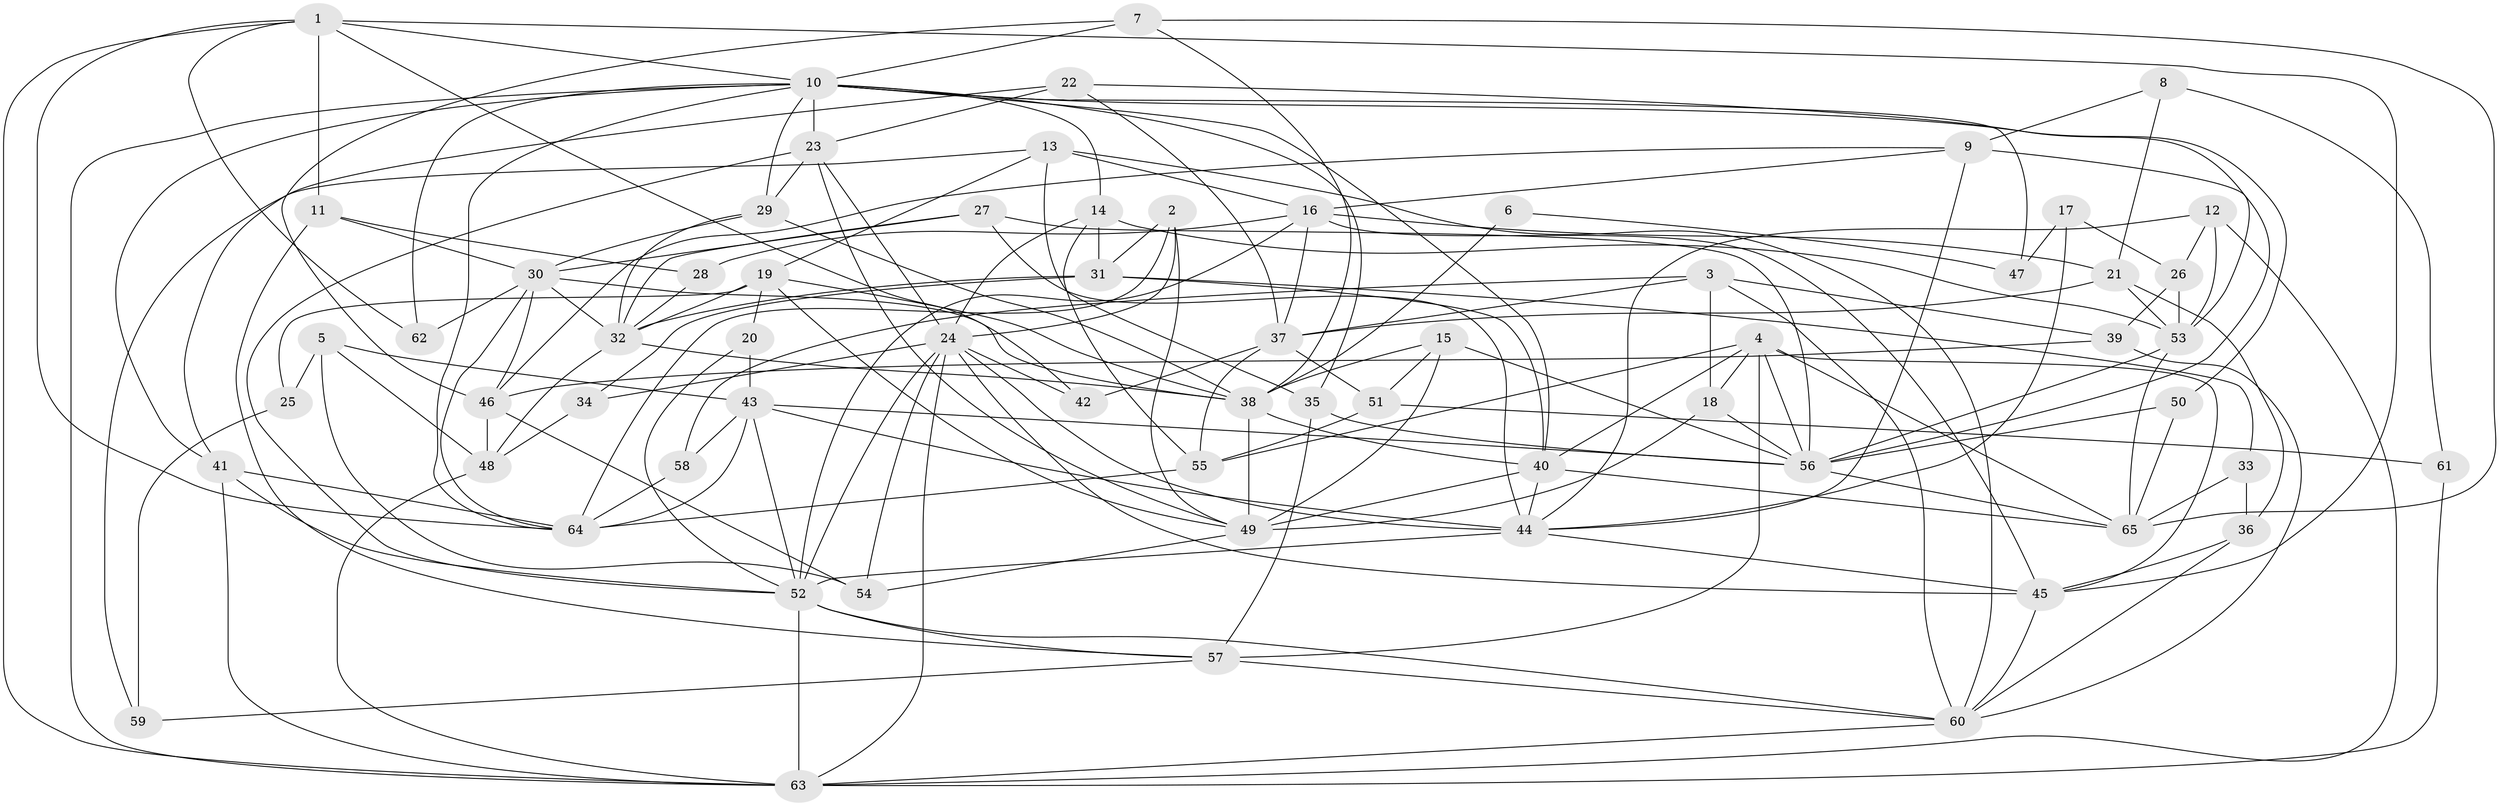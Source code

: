 // original degree distribution, {2: 0.16279069767441862, 5: 0.1937984496124031, 4: 0.2868217054263566, 3: 0.23255813953488372, 7: 0.046511627906976744, 6: 0.046511627906976744, 9: 0.007751937984496124, 8: 0.023255813953488372}
// Generated by graph-tools (version 1.1) at 2025/02/03/09/25 03:02:08]
// undirected, 65 vertices, 176 edges
graph export_dot {
graph [start="1"]
  node [color=gray90,style=filled];
  1;
  2;
  3;
  4;
  5;
  6;
  7;
  8;
  9;
  10;
  11;
  12;
  13;
  14;
  15;
  16;
  17;
  18;
  19;
  20;
  21;
  22;
  23;
  24;
  25;
  26;
  27;
  28;
  29;
  30;
  31;
  32;
  33;
  34;
  35;
  36;
  37;
  38;
  39;
  40;
  41;
  42;
  43;
  44;
  45;
  46;
  47;
  48;
  49;
  50;
  51;
  52;
  53;
  54;
  55;
  56;
  57;
  58;
  59;
  60;
  61;
  62;
  63;
  64;
  65;
  1 -- 10 [weight=1.0];
  1 -- 11 [weight=2.0];
  1 -- 42 [weight=1.0];
  1 -- 45 [weight=1.0];
  1 -- 62 [weight=1.0];
  1 -- 63 [weight=1.0];
  1 -- 64 [weight=1.0];
  2 -- 24 [weight=1.0];
  2 -- 31 [weight=1.0];
  2 -- 49 [weight=1.0];
  2 -- 64 [weight=1.0];
  3 -- 18 [weight=1.0];
  3 -- 37 [weight=1.0];
  3 -- 39 [weight=1.0];
  3 -- 58 [weight=1.0];
  3 -- 60 [weight=1.0];
  4 -- 18 [weight=1.0];
  4 -- 40 [weight=1.0];
  4 -- 45 [weight=1.0];
  4 -- 55 [weight=1.0];
  4 -- 56 [weight=1.0];
  4 -- 57 [weight=1.0];
  4 -- 65 [weight=1.0];
  5 -- 25 [weight=1.0];
  5 -- 43 [weight=2.0];
  5 -- 48 [weight=1.0];
  5 -- 54 [weight=1.0];
  6 -- 38 [weight=2.0];
  6 -- 47 [weight=1.0];
  7 -- 10 [weight=1.0];
  7 -- 38 [weight=1.0];
  7 -- 46 [weight=1.0];
  7 -- 65 [weight=1.0];
  8 -- 9 [weight=1.0];
  8 -- 21 [weight=1.0];
  8 -- 61 [weight=1.0];
  9 -- 16 [weight=1.0];
  9 -- 44 [weight=1.0];
  9 -- 46 [weight=1.0];
  9 -- 56 [weight=1.0];
  10 -- 14 [weight=1.0];
  10 -- 23 [weight=1.0];
  10 -- 29 [weight=1.0];
  10 -- 35 [weight=1.0];
  10 -- 40 [weight=1.0];
  10 -- 41 [weight=1.0];
  10 -- 47 [weight=1.0];
  10 -- 50 [weight=1.0];
  10 -- 62 [weight=1.0];
  10 -- 63 [weight=1.0];
  10 -- 64 [weight=1.0];
  11 -- 28 [weight=1.0];
  11 -- 30 [weight=1.0];
  11 -- 57 [weight=1.0];
  12 -- 26 [weight=1.0];
  12 -- 44 [weight=1.0];
  12 -- 53 [weight=1.0];
  12 -- 63 [weight=1.0];
  13 -- 16 [weight=2.0];
  13 -- 19 [weight=2.0];
  13 -- 35 [weight=1.0];
  13 -- 59 [weight=1.0];
  13 -- 60 [weight=1.0];
  14 -- 24 [weight=1.0];
  14 -- 31 [weight=1.0];
  14 -- 53 [weight=1.0];
  14 -- 55 [weight=1.0];
  15 -- 38 [weight=1.0];
  15 -- 49 [weight=1.0];
  15 -- 51 [weight=1.0];
  15 -- 56 [weight=1.0];
  16 -- 21 [weight=1.0];
  16 -- 28 [weight=1.0];
  16 -- 37 [weight=1.0];
  16 -- 45 [weight=1.0];
  16 -- 52 [weight=1.0];
  17 -- 26 [weight=1.0];
  17 -- 44 [weight=1.0];
  17 -- 47 [weight=1.0];
  18 -- 49 [weight=2.0];
  18 -- 56 [weight=1.0];
  19 -- 20 [weight=1.0];
  19 -- 25 [weight=1.0];
  19 -- 32 [weight=1.0];
  19 -- 38 [weight=1.0];
  19 -- 49 [weight=1.0];
  20 -- 43 [weight=1.0];
  20 -- 52 [weight=1.0];
  21 -- 36 [weight=1.0];
  21 -- 37 [weight=1.0];
  21 -- 53 [weight=1.0];
  22 -- 23 [weight=1.0];
  22 -- 37 [weight=1.0];
  22 -- 41 [weight=1.0];
  22 -- 53 [weight=1.0];
  23 -- 24 [weight=1.0];
  23 -- 29 [weight=1.0];
  23 -- 49 [weight=1.0];
  23 -- 52 [weight=1.0];
  24 -- 34 [weight=2.0];
  24 -- 42 [weight=1.0];
  24 -- 44 [weight=2.0];
  24 -- 45 [weight=1.0];
  24 -- 52 [weight=1.0];
  24 -- 54 [weight=1.0];
  24 -- 63 [weight=1.0];
  25 -- 59 [weight=1.0];
  26 -- 39 [weight=1.0];
  26 -- 53 [weight=1.0];
  27 -- 30 [weight=1.0];
  27 -- 32 [weight=1.0];
  27 -- 44 [weight=1.0];
  27 -- 56 [weight=2.0];
  28 -- 32 [weight=1.0];
  29 -- 30 [weight=1.0];
  29 -- 32 [weight=1.0];
  29 -- 38 [weight=1.0];
  30 -- 32 [weight=1.0];
  30 -- 38 [weight=1.0];
  30 -- 46 [weight=1.0];
  30 -- 62 [weight=1.0];
  30 -- 64 [weight=1.0];
  31 -- 32 [weight=1.0];
  31 -- 33 [weight=1.0];
  31 -- 34 [weight=1.0];
  31 -- 40 [weight=1.0];
  32 -- 38 [weight=1.0];
  32 -- 48 [weight=1.0];
  33 -- 36 [weight=1.0];
  33 -- 65 [weight=1.0];
  34 -- 48 [weight=1.0];
  35 -- 56 [weight=2.0];
  35 -- 57 [weight=1.0];
  36 -- 45 [weight=1.0];
  36 -- 60 [weight=1.0];
  37 -- 42 [weight=1.0];
  37 -- 51 [weight=1.0];
  37 -- 55 [weight=1.0];
  38 -- 40 [weight=1.0];
  38 -- 49 [weight=2.0];
  39 -- 46 [weight=1.0];
  39 -- 60 [weight=1.0];
  40 -- 44 [weight=1.0];
  40 -- 49 [weight=1.0];
  40 -- 65 [weight=1.0];
  41 -- 52 [weight=1.0];
  41 -- 63 [weight=1.0];
  41 -- 64 [weight=1.0];
  43 -- 44 [weight=1.0];
  43 -- 52 [weight=1.0];
  43 -- 56 [weight=1.0];
  43 -- 58 [weight=1.0];
  43 -- 64 [weight=1.0];
  44 -- 45 [weight=1.0];
  44 -- 52 [weight=1.0];
  45 -- 60 [weight=1.0];
  46 -- 48 [weight=1.0];
  46 -- 54 [weight=1.0];
  48 -- 63 [weight=1.0];
  49 -- 54 [weight=1.0];
  50 -- 56 [weight=1.0];
  50 -- 65 [weight=1.0];
  51 -- 55 [weight=2.0];
  51 -- 61 [weight=1.0];
  52 -- 57 [weight=1.0];
  52 -- 60 [weight=1.0];
  52 -- 63 [weight=1.0];
  53 -- 56 [weight=1.0];
  53 -- 65 [weight=1.0];
  55 -- 64 [weight=2.0];
  56 -- 65 [weight=1.0];
  57 -- 59 [weight=1.0];
  57 -- 60 [weight=1.0];
  58 -- 64 [weight=2.0];
  60 -- 63 [weight=1.0];
  61 -- 63 [weight=1.0];
}
